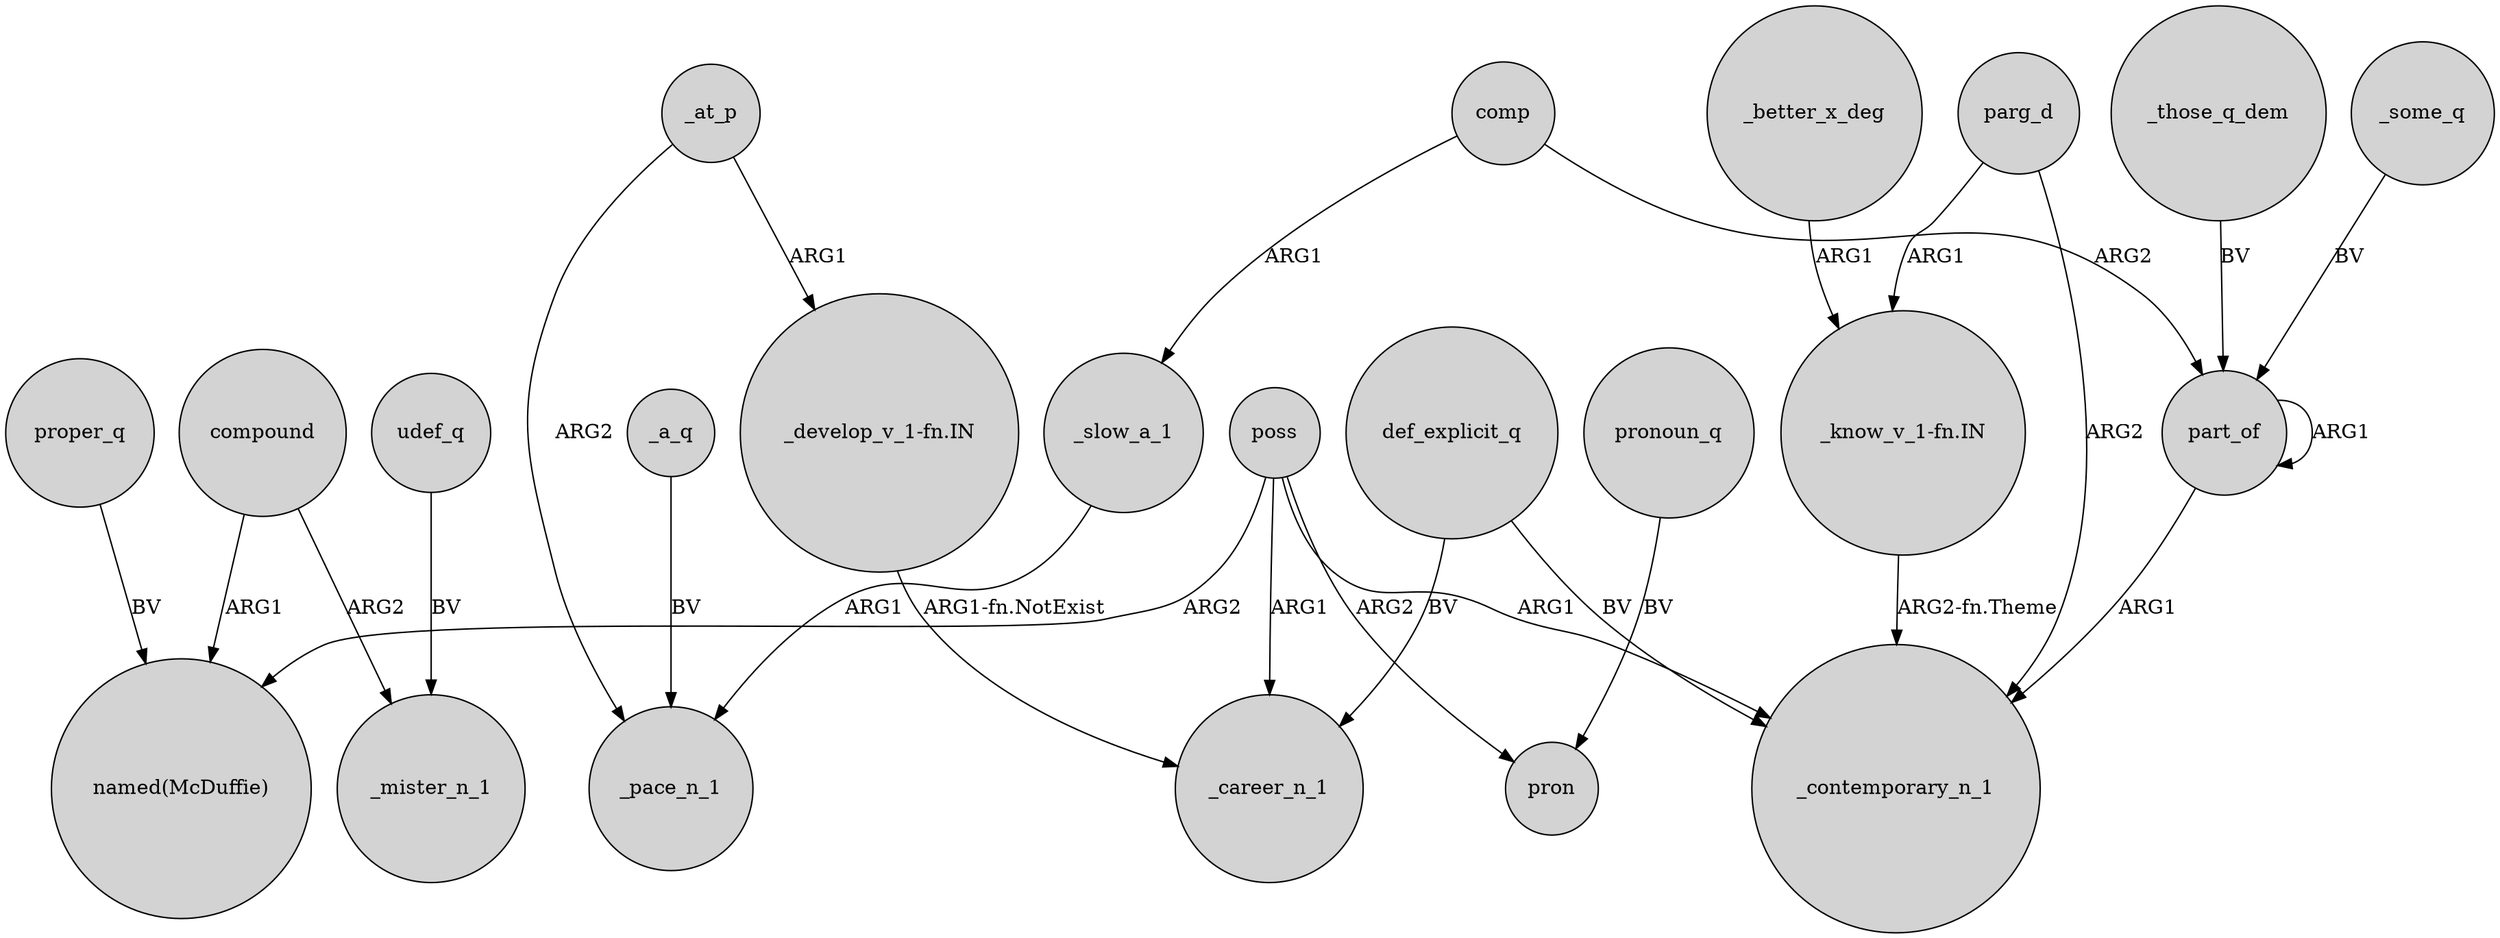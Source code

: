 digraph {
	node [shape=circle style=filled]
	compound -> "named(McDuffie)" [label=ARG1]
	poss -> _career_n_1 [label=ARG1]
	_better_x_deg -> "_know_v_1-fn.IN" [label=ARG1]
	_a_q -> _pace_n_1 [label=BV]
	parg_d -> "_know_v_1-fn.IN" [label=ARG1]
	poss -> pron [label=ARG2]
	_at_p -> "_develop_v_1-fn.IN" [label=ARG1]
	proper_q -> "named(McDuffie)" [label=BV]
	def_explicit_q -> _contemporary_n_1 [label=BV]
	comp -> part_of [label=ARG2]
	compound -> _mister_n_1 [label=ARG2]
	parg_d -> _contemporary_n_1 [label=ARG2]
	udef_q -> _mister_n_1 [label=BV]
	poss -> "named(McDuffie)" [label=ARG2]
	_some_q -> part_of [label=BV]
	_slow_a_1 -> _pace_n_1 [label=ARG1]
	pronoun_q -> pron [label=BV]
	_those_q_dem -> part_of [label=BV]
	def_explicit_q -> _career_n_1 [label=BV]
	comp -> _slow_a_1 [label=ARG1]
	part_of -> _contemporary_n_1 [label=ARG1]
	"_develop_v_1-fn.IN" -> _career_n_1 [label="ARG1-fn.NotExist"]
	part_of -> part_of [label=ARG1]
	"_know_v_1-fn.IN" -> _contemporary_n_1 [label="ARG2-fn.Theme"]
	_at_p -> _pace_n_1 [label=ARG2]
	poss -> _contemporary_n_1 [label=ARG1]
}

